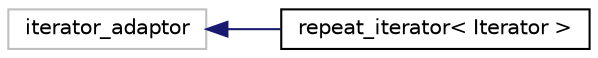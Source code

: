 digraph "Graphical Class Hierarchy"
{
  edge [fontname="Helvetica",fontsize="10",labelfontname="Helvetica",labelfontsize="10"];
  node [fontname="Helvetica",fontsize="10",shape=record];
  rankdir="LR";
  Node127 [label="iterator_adaptor",height=0.2,width=0.4,color="grey75", fillcolor="white", style="filled"];
  Node127 -> Node0 [dir="back",color="midnightblue",fontsize="10",style="solid",fontname="Helvetica"];
  Node0 [label="repeat_iterator\< Iterator \>",height=0.2,width=0.4,color="black", fillcolor="white", style="filled",URL="$classrepeat__iterator.html"];
}

